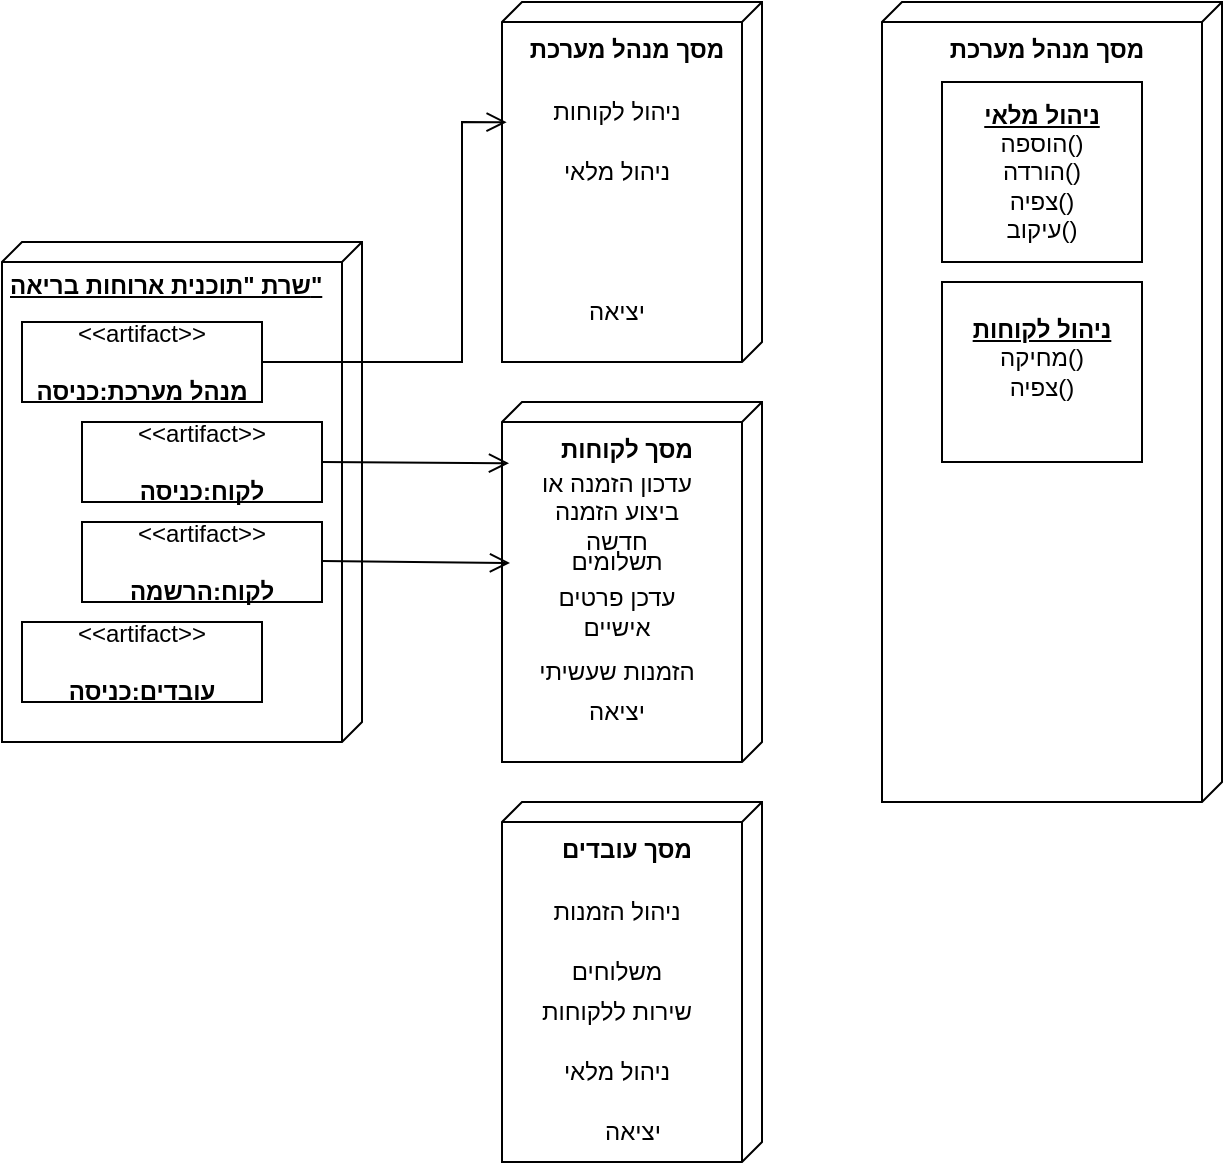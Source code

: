 <mxfile version="26.0.8">
  <diagram name="Page-1" id="c4rcQlF6rWE2pEnYZoLN">
    <mxGraphModel dx="469" dy="221" grid="1" gridSize="10" guides="1" tooltips="1" connect="1" arrows="1" fold="1" page="1" pageScale="1" pageWidth="850" pageHeight="1100" math="0" shadow="0">
      <root>
        <mxCell id="0" />
        <mxCell id="1" parent="0" />
        <mxCell id="rm8E94z--C5_kuMlvCXG-1" value="&lt;b&gt;שרת &quot;תוכנית ארוחות בריאה&quot;&lt;/b&gt;" style="verticalAlign=top;align=left;spacingTop=8;spacingLeft=2;spacingRight=12;shape=cube;size=10;direction=south;fontStyle=4;html=1;whiteSpace=wrap;" vertex="1" parent="1">
          <mxGeometry x="30" y="160" width="180" height="250" as="geometry" />
        </mxCell>
        <mxCell id="rm8E94z--C5_kuMlvCXG-2" value="&amp;lt;&amp;lt;artifact&amp;gt;&amp;gt;&lt;br&gt;&lt;br&gt;&lt;b&gt;מנהל מערכת:כניסה&lt;/b&gt;" style="html=1;align=center;verticalAlign=middle;dashed=0;whiteSpace=wrap;" vertex="1" parent="1">
          <mxGeometry x="40" y="200" width="120" height="40" as="geometry" />
        </mxCell>
        <mxCell id="rm8E94z--C5_kuMlvCXG-4" value="&amp;lt;&amp;lt;artifact&amp;gt;&amp;gt;&lt;div&gt;&lt;b&gt;&lt;br&gt;&lt;/b&gt;&lt;/div&gt;&lt;div&gt;&lt;b&gt;לקוח:כניסה&lt;/b&gt;&lt;span style=&quot;color: rgba(0, 0, 0, 0); font-family: monospace; font-size: 0px; text-align: start; text-wrap-mode: nowrap; background-color: transparent;&quot;&gt;%3CmxGraphModel%3E%3Croot%3E%3CmxCell%20id%3D%220%22%2F%3E%3CmxCell%20id%3D%221%22%20parent%3D%220%22%2F%3E%3CmxCell%20id%3D%222%22%20value%3D%22%26amp%3Blt%3B%26amp%3Blt%3Bartifact%26amp%3Bgt%3B%26amp%3Bgt%3B%26lt%3Bbr%26gt%3B%26lt%3Bbr%26gt%3B%26lt%3Bb%26gt%3B%D7%9E%D7%A0%D7%94%D7%9C%20%D7%9E%D7%A2%D7%A8%D7%9B%D7%AA%3A%D7%9B%D7%A0%D7%99%D7%A1%D7%94%26lt%3B%2Fb%26gt%3B%22%20style%3D%22html%3D1%3Balign%3Dcenter%3BverticalAlign%3Dmiddle%3Bdashed%3D0%3BwhiteSpace%3Dwrap%3B%22%20vertex%3D%221%22%20parent%3D%221%22%3E%3CmxGeometry%20x%3D%2240%22%20y%3D%22200%22%20width%3D%22120%22%20height%3D%2240%22%20as%3D%22geometry%22%2F%3E%3C%2FmxCell%3E%3C%2Froot%3E%3C%2FmxGraphModel%3E&lt;/span&gt;&lt;/div&gt;" style="html=1;align=center;verticalAlign=middle;dashed=0;whiteSpace=wrap;" vertex="1" parent="1">
          <mxGeometry x="70" y="250" width="120" height="40" as="geometry" />
        </mxCell>
        <mxCell id="rm8E94z--C5_kuMlvCXG-5" value="&amp;lt;&amp;lt;artifact&amp;gt;&amp;gt;&lt;br&gt;&lt;br&gt;&lt;b&gt;לקוח:הרשמה&lt;/b&gt;" style="html=1;align=center;verticalAlign=middle;dashed=0;whiteSpace=wrap;" vertex="1" parent="1">
          <mxGeometry x="70" y="300" width="120" height="40" as="geometry" />
        </mxCell>
        <mxCell id="rm8E94z--C5_kuMlvCXG-6" value="&amp;lt;&amp;lt;artifact&amp;gt;&amp;gt;&lt;br&gt;&lt;br&gt;&lt;b&gt;עובדים:כניסה&lt;/b&gt;" style="html=1;align=center;verticalAlign=middle;dashed=0;whiteSpace=wrap;" vertex="1" parent="1">
          <mxGeometry x="40" y="350" width="120" height="40" as="geometry" />
        </mxCell>
        <mxCell id="rm8E94z--C5_kuMlvCXG-7" value="&lt;b&gt;מסך מנהל מערכת&lt;/b&gt;" style="verticalAlign=top;align=center;shape=cube;size=10;direction=south;fontStyle=0;html=1;boundedLbl=1;spacingLeft=5;whiteSpace=wrap;" vertex="1" parent="1">
          <mxGeometry x="280" y="40" width="130" height="180" as="geometry" />
        </mxCell>
        <mxCell id="rm8E94z--C5_kuMlvCXG-10" value="" style="endArrow=open;startArrow=none;endFill=0;startFill=0;endSize=8;html=1;verticalAlign=bottom;labelBackgroundColor=none;strokeWidth=1;rounded=0;exitX=1;exitY=0.5;exitDx=0;exitDy=0;entryX=0.334;entryY=0.982;entryDx=0;entryDy=0;entryPerimeter=0;" edge="1" parent="1" source="rm8E94z--C5_kuMlvCXG-2" target="rm8E94z--C5_kuMlvCXG-7">
          <mxGeometry width="160" relative="1" as="geometry">
            <mxPoint x="250" y="210" as="sourcePoint" />
            <mxPoint x="260" y="60" as="targetPoint" />
            <Array as="points">
              <mxPoint x="260" y="220" />
              <mxPoint x="260" y="100" />
            </Array>
          </mxGeometry>
        </mxCell>
        <mxCell id="rm8E94z--C5_kuMlvCXG-12" value="ניהול לקוחות" style="text;align=center;verticalAlign=middle;dashed=0;whiteSpace=wrap;" vertex="1" parent="1">
          <mxGeometry x="290" y="80" width="95" height="30" as="geometry" />
        </mxCell>
        <mxCell id="rm8E94z--C5_kuMlvCXG-14" value="ניהול מלאי" style="text;align=center;verticalAlign=middle;dashed=0;whiteSpace=wrap;" vertex="1" parent="1">
          <mxGeometry x="290" y="110" width="95" height="30" as="geometry" />
        </mxCell>
        <mxCell id="rm8E94z--C5_kuMlvCXG-15" value="יציאה" style="text;align=center;verticalAlign=middle;dashed=0;whiteSpace=wrap;" vertex="1" parent="1">
          <mxGeometry x="290" y="180" width="95" height="30" as="geometry" />
        </mxCell>
        <mxCell id="rm8E94z--C5_kuMlvCXG-16" value="&lt;b&gt;מסך לקוחות&lt;/b&gt;" style="verticalAlign=top;align=center;shape=cube;size=10;direction=south;fontStyle=0;html=1;boundedLbl=1;spacingLeft=5;whiteSpace=wrap;" vertex="1" parent="1">
          <mxGeometry x="280" y="240" width="130" height="180" as="geometry" />
        </mxCell>
        <mxCell id="rm8E94z--C5_kuMlvCXG-17" value="עדכון הזמנה או ביצוע הזמנה חדשה" style="text;align=center;verticalAlign=middle;dashed=0;whiteSpace=wrap;" vertex="1" parent="1">
          <mxGeometry x="290" y="280" width="95" height="30" as="geometry" />
        </mxCell>
        <mxCell id="rm8E94z--C5_kuMlvCXG-18" value="תשלומים" style="text;align=center;verticalAlign=middle;dashed=0;whiteSpace=wrap;" vertex="1" parent="1">
          <mxGeometry x="290" y="305" width="95" height="30" as="geometry" />
        </mxCell>
        <mxCell id="rm8E94z--C5_kuMlvCXG-19" value="עדכן פרטים אישיים" style="text;align=center;verticalAlign=middle;dashed=0;whiteSpace=wrap;" vertex="1" parent="1">
          <mxGeometry x="290" y="330" width="95" height="30" as="geometry" />
        </mxCell>
        <mxCell id="rm8E94z--C5_kuMlvCXG-20" value="הזמנות שעשיתי" style="text;align=center;verticalAlign=middle;dashed=0;whiteSpace=wrap;" vertex="1" parent="1">
          <mxGeometry x="290" y="360" width="95" height="30" as="geometry" />
        </mxCell>
        <mxCell id="rm8E94z--C5_kuMlvCXG-21" value="יציאה" style="text;align=center;verticalAlign=middle;dashed=0;whiteSpace=wrap;" vertex="1" parent="1">
          <mxGeometry x="290" y="380" width="95" height="30" as="geometry" />
        </mxCell>
        <mxCell id="rm8E94z--C5_kuMlvCXG-22" value="" style="endArrow=open;startArrow=none;endFill=0;startFill=0;endSize=8;html=1;verticalAlign=bottom;labelBackgroundColor=none;strokeWidth=1;rounded=0;exitX=1;exitY=0.5;exitDx=0;exitDy=0;entryX=0.17;entryY=0.973;entryDx=0;entryDy=0;entryPerimeter=0;" edge="1" parent="1" source="rm8E94z--C5_kuMlvCXG-4" target="rm8E94z--C5_kuMlvCXG-16">
          <mxGeometry width="160" relative="1" as="geometry">
            <mxPoint x="240" y="340" as="sourcePoint" />
            <mxPoint x="400" y="340" as="targetPoint" />
          </mxGeometry>
        </mxCell>
        <mxCell id="rm8E94z--C5_kuMlvCXG-23" value="" style="endArrow=open;startArrow=none;endFill=0;startFill=0;endSize=8;html=1;verticalAlign=bottom;labelBackgroundColor=none;strokeWidth=1;rounded=0;exitX=1;exitY=0.5;exitDx=0;exitDy=0;entryX=0.17;entryY=0.973;entryDx=0;entryDy=0;entryPerimeter=0;" edge="1" parent="1">
          <mxGeometry width="160" relative="1" as="geometry">
            <mxPoint x="190" y="319.5" as="sourcePoint" />
            <mxPoint x="284" y="320.5" as="targetPoint" />
          </mxGeometry>
        </mxCell>
        <mxCell id="rm8E94z--C5_kuMlvCXG-24" value="&lt;b&gt;מסך עובדים&lt;/b&gt;" style="verticalAlign=top;align=center;shape=cube;size=10;direction=south;fontStyle=0;html=1;boundedLbl=1;spacingLeft=5;whiteSpace=wrap;" vertex="1" parent="1">
          <mxGeometry x="280" y="440" width="130" height="180" as="geometry" />
        </mxCell>
        <mxCell id="rm8E94z--C5_kuMlvCXG-25" value="יציאה" style="text;align=center;verticalAlign=middle;dashed=0;whiteSpace=wrap;" vertex="1" parent="1">
          <mxGeometry x="297.5" y="590" width="95" height="30" as="geometry" />
        </mxCell>
        <mxCell id="rm8E94z--C5_kuMlvCXG-26" value="ניהול הזמנות" style="text;align=center;verticalAlign=middle;dashed=0;whiteSpace=wrap;" vertex="1" parent="1">
          <mxGeometry x="290" y="480" width="95" height="30" as="geometry" />
        </mxCell>
        <mxCell id="rm8E94z--C5_kuMlvCXG-27" value="משלוחים" style="text;align=center;verticalAlign=middle;dashed=0;whiteSpace=wrap;" vertex="1" parent="1">
          <mxGeometry x="290" y="510" width="95" height="30" as="geometry" />
        </mxCell>
        <mxCell id="rm8E94z--C5_kuMlvCXG-28" value="שירות ללקוחות" style="text;align=center;verticalAlign=middle;dashed=0;whiteSpace=wrap;" vertex="1" parent="1">
          <mxGeometry x="290" y="530" width="95" height="30" as="geometry" />
        </mxCell>
        <mxCell id="rm8E94z--C5_kuMlvCXG-29" value="&lt;b&gt;מסך מנהל מערכת&lt;/b&gt;" style="verticalAlign=top;align=center;shape=cube;size=10;direction=south;fontStyle=0;html=1;boundedLbl=1;spacingLeft=5;whiteSpace=wrap;" vertex="1" parent="1">
          <mxGeometry x="470" y="40" width="170" height="400" as="geometry" />
        </mxCell>
        <mxCell id="rm8E94z--C5_kuMlvCXG-30" value="ניהול מלאי" style="text;align=center;verticalAlign=middle;dashed=0;whiteSpace=wrap;" vertex="1" parent="1">
          <mxGeometry x="290" y="560" width="95" height="30" as="geometry" />
        </mxCell>
        <mxCell id="rm8E94z--C5_kuMlvCXG-32" value="&lt;b&gt;&lt;u&gt;ניהול מלאי&lt;br&gt;&lt;/u&gt;&lt;/b&gt;הוספה()&lt;div&gt;הורדה()&lt;/div&gt;&lt;div&gt;צפיה()&lt;/div&gt;&lt;div&gt;עיקוב()&lt;/div&gt;" style="html=1;align=center;verticalAlign=middle;rounded=0;absoluteArcSize=1;arcSize=10;dashed=0;whiteSpace=wrap;" vertex="1" parent="1">
          <mxGeometry x="500" y="80" width="100" height="90" as="geometry" />
        </mxCell>
        <mxCell id="rm8E94z--C5_kuMlvCXG-34" value="&lt;b&gt;&lt;u&gt;ניהול לקוחות&lt;br&gt;&lt;/u&gt;&lt;/b&gt;מחיקה()&lt;div&gt;צפיה()&lt;/div&gt;&lt;div&gt;&lt;br&gt;&lt;/div&gt;" style="html=1;align=center;verticalAlign=middle;rounded=0;absoluteArcSize=1;arcSize=10;dashed=0;whiteSpace=wrap;" vertex="1" parent="1">
          <mxGeometry x="500" y="180" width="100" height="90" as="geometry" />
        </mxCell>
      </root>
    </mxGraphModel>
  </diagram>
</mxfile>
